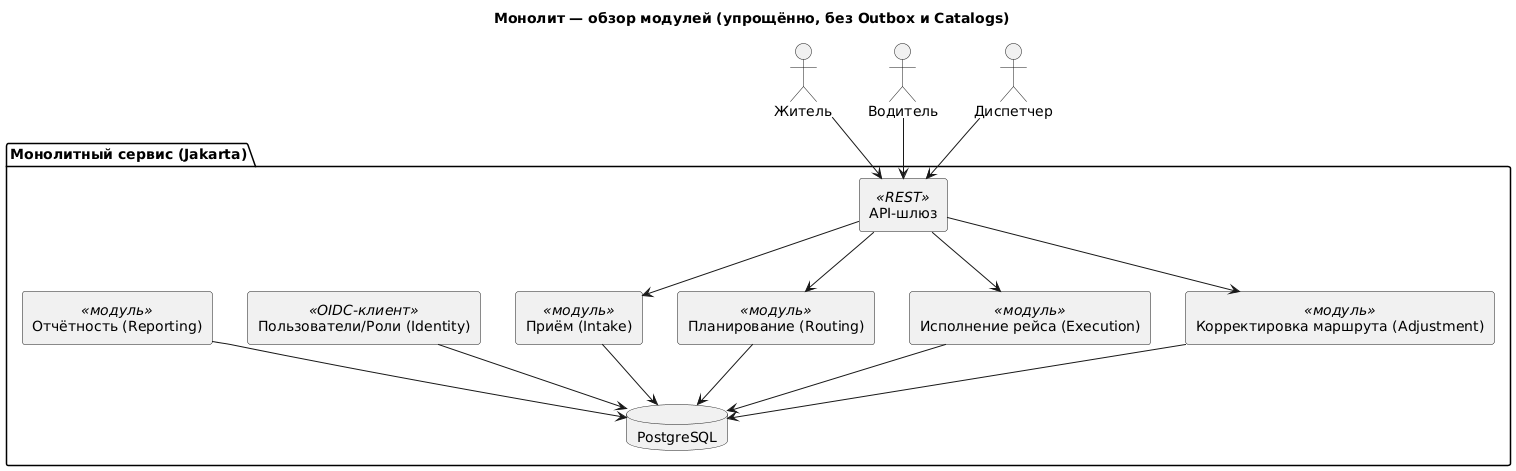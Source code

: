 @startuml
title Монолит — обзор модулей (упрощённо, без Outbox и Catalogs)
skinparam componentStyle rectangle
skinparam defaultFontName "DejaVu Sans"

actor "Житель" as Resident
actor "Водитель" as Driver
actor "Диспетчер" as Dispatcher

package "Монолитный сервис (Jakarta)" {
  [API-шлюз] <<REST>>
  [Приём (Intake)] <<модуль>>
  [Планирование (Routing)] <<модуль>>
  [Исполнение рейса (Execution)] <<модуль>>
  [Корректировка маршрута (Adjustment)] <<модуль>>
  [Пользователи/Роли (Identity)] <<OIDC-клиент>>
  [Отчётность (Reporting)] <<модуль>>
  database "PostgreSQL" as PG
}

Resident --> [API-шлюз]
Driver   --> [API-шлюз]
Dispatcher --> [API-шлюз]

[API-шлюз] --> [Приём (Intake)]
[API-шлюз] --> [Планирование (Routing)]
[API-шлюз] --> [Исполнение рейса (Execution)]
[API-шлюз] --> [Корректировка маршрута (Adjustment)]

[Приём (Intake)] --> PG
[Планирование (Routing)] --> PG
[Исполнение рейса (Execution)] --> PG
[Корректировка маршрута (Adjustment)] --> PG
[Отчётность (Reporting)] --> PG
[Пользователи/Роли (Identity)] --> PG
@enduml
